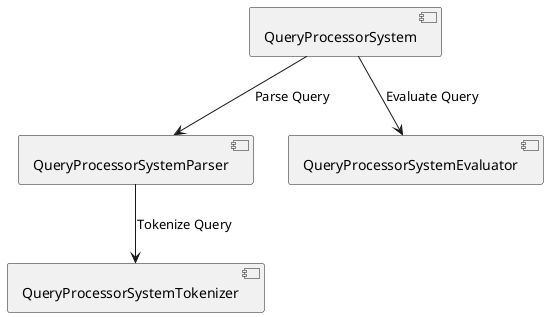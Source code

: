 @startuml qps_architecture
!define RECTANGLE component

RECTANGLE QueryProcessorSystem {
    
}

RECTANGLE QueryProcessorSystemTokenizer {

}

RECTANGLE QueryProcessorSystemParser {

}

RECTANGLE QueryProcessorSystemEvaluator {

}

QueryProcessorSystem --> QueryProcessorSystemParser: Parse Query
QueryProcessorSystemParser --> QueryProcessorSystemTokenizer: Tokenize Query
QueryProcessorSystem --> QueryProcessorSystemEvaluator: Evaluate Query
@enduml
